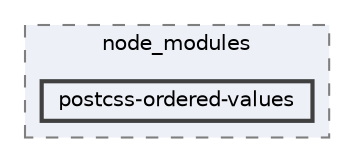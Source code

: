 digraph "pkiclassroomrescheduler/src/main/frontend/node_modules/postcss-ordered-values"
{
 // LATEX_PDF_SIZE
  bgcolor="transparent";
  edge [fontname=Helvetica,fontsize=10,labelfontname=Helvetica,labelfontsize=10];
  node [fontname=Helvetica,fontsize=10,shape=box,height=0.2,width=0.4];
  compound=true
  subgraph clusterdir_72953eda66ccb3a2722c28e1c3e6c23b {
    graph [ bgcolor="#edf0f7", pencolor="grey50", label="node_modules", fontname=Helvetica,fontsize=10 style="filled,dashed", URL="dir_72953eda66ccb3a2722c28e1c3e6c23b.html",tooltip=""]
  dir_adbdcece740afc1476876a6a635c3cc0 [label="postcss-ordered-values", fillcolor="#edf0f7", color="grey25", style="filled,bold", URL="dir_adbdcece740afc1476876a6a635c3cc0.html",tooltip=""];
  }
}
